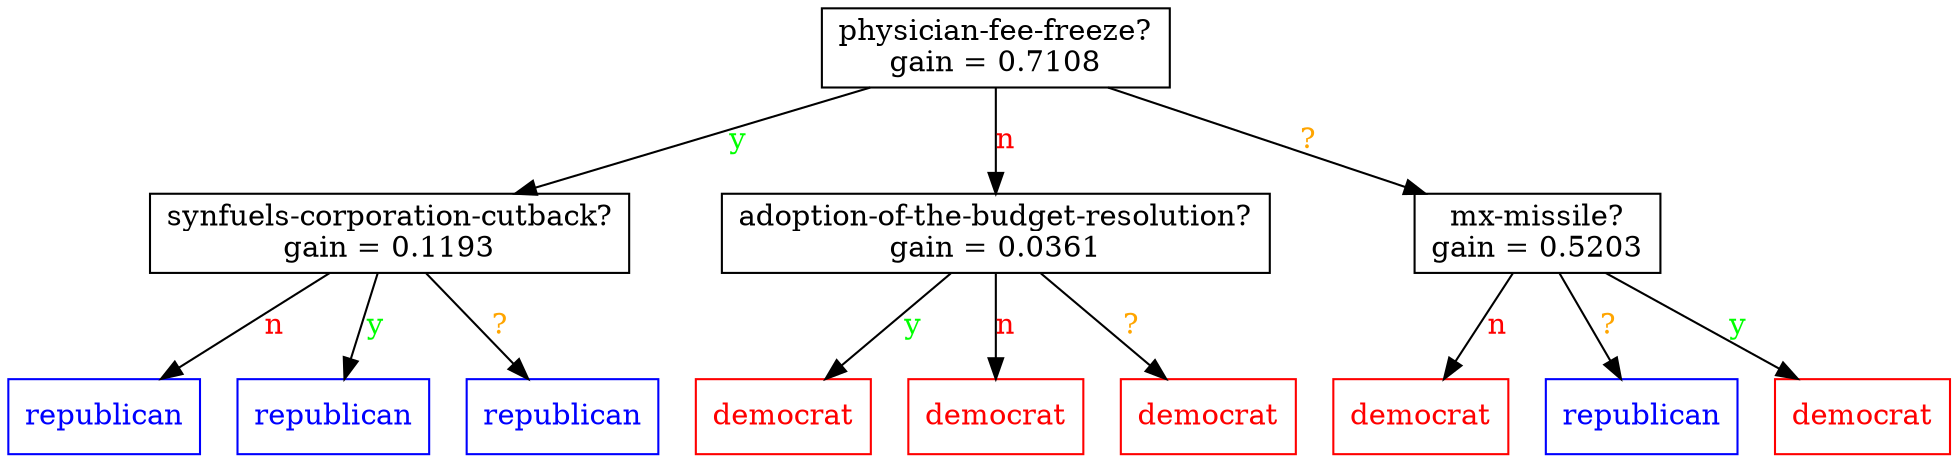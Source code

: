 digraph {
	node [shape=box]
	"physician-fee-freeze" [label="physician-fee-freeze?
gain = 0.7108"]
	"physician-fee-freeze_synfuels-corporation-cutback" [label="synfuels-corporation-cutback?
gain = 0.1193"]
	edge [fontcolor=green]
	"physician-fee-freeze" -> "physician-fee-freeze_synfuels-corporation-cutback" [label=y]
	edge [color=black]
	node [color=blue fontcolor=blue]
	"physician-fee-freeze_synfuels-corporation-cutback_republican_n" [label=republican]
	node [color=black fontcolor=black]
	edge [fontcolor=red]
	"physician-fee-freeze_synfuels-corporation-cutback" -> "physician-fee-freeze_synfuels-corporation-cutback_republican_n" [label=n]
	edge [color=black]
	node [color=blue fontcolor=blue]
	"physician-fee-freeze_synfuels-corporation-cutback_republican_y" [label=republican]
	node [color=black fontcolor=black]
	edge [fontcolor=green]
	"physician-fee-freeze_synfuels-corporation-cutback" -> "physician-fee-freeze_synfuels-corporation-cutback_republican_y" [label=y]
	edge [color=black]
	node [color=blue fontcolor=blue]
	"physician-fee-freeze_synfuels-corporation-cutback_republican_?" [label=republican]
	node [color=black fontcolor=black]
	edge [fontcolor=orange]
	"physician-fee-freeze_synfuels-corporation-cutback" -> "physician-fee-freeze_synfuels-corporation-cutback_republican_?" [label="?"]
	edge [color=black]
	"physician-fee-freeze_adoption-of-the-budget-resolution" [label="adoption-of-the-budget-resolution?
gain = 0.0361"]
	edge [fontcolor=red]
	"physician-fee-freeze" -> "physician-fee-freeze_adoption-of-the-budget-resolution" [label=n]
	edge [color=black]
	node [color=red fontcolor=red]
	"physician-fee-freeze_adoption-of-the-budget-resolution_democrat_y" [label=democrat]
	node [color=black fontcolor=black]
	edge [fontcolor=green]
	"physician-fee-freeze_adoption-of-the-budget-resolution" -> "physician-fee-freeze_adoption-of-the-budget-resolution_democrat_y" [label=y]
	edge [color=black]
	node [color=red fontcolor=red]
	"physician-fee-freeze_adoption-of-the-budget-resolution_democrat_n" [label=democrat]
	node [color=black fontcolor=black]
	edge [fontcolor=red]
	"physician-fee-freeze_adoption-of-the-budget-resolution" -> "physician-fee-freeze_adoption-of-the-budget-resolution_democrat_n" [label=n]
	edge [color=black]
	node [color=red fontcolor=red]
	"physician-fee-freeze_adoption-of-the-budget-resolution_democrat_?" [label=democrat]
	node [color=black fontcolor=black]
	edge [fontcolor=orange]
	"physician-fee-freeze_adoption-of-the-budget-resolution" -> "physician-fee-freeze_adoption-of-the-budget-resolution_democrat_?" [label="?"]
	edge [color=black]
	"physician-fee-freeze_mx-missile" [label="mx-missile?
gain = 0.5203"]
	edge [fontcolor=orange]
	"physician-fee-freeze" -> "physician-fee-freeze_mx-missile" [label="?"]
	edge [color=black]
	node [color=red fontcolor=red]
	"physician-fee-freeze_mx-missile_democrat_n" [label=democrat]
	node [color=black fontcolor=black]
	edge [fontcolor=red]
	"physician-fee-freeze_mx-missile" -> "physician-fee-freeze_mx-missile_democrat_n" [label=n]
	edge [color=black]
	node [color=blue fontcolor=blue]
	"physician-fee-freeze_mx-missile_republican_?" [label=republican]
	node [color=black fontcolor=black]
	edge [fontcolor=orange]
	"physician-fee-freeze_mx-missile" -> "physician-fee-freeze_mx-missile_republican_?" [label="?"]
	edge [color=black]
	node [color=red fontcolor=red]
	"physician-fee-freeze_mx-missile_democrat_y" [label=democrat]
	node [color=black fontcolor=black]
	edge [fontcolor=green]
	"physician-fee-freeze_mx-missile" -> "physician-fee-freeze_mx-missile_democrat_y" [label=y]
	edge [color=black]
}
